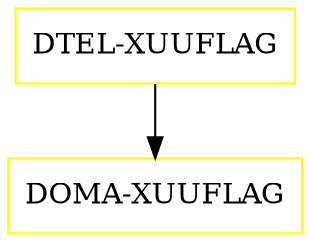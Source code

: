 digraph G {
  "DTEL-XUUFLAG" [shape=box,color=yellow];
  "DOMA-XUUFLAG" [shape=box,color=yellow,URL="./DOMA_XUUFLAG.html"];
  "DTEL-XUUFLAG" -> "DOMA-XUUFLAG";
}
